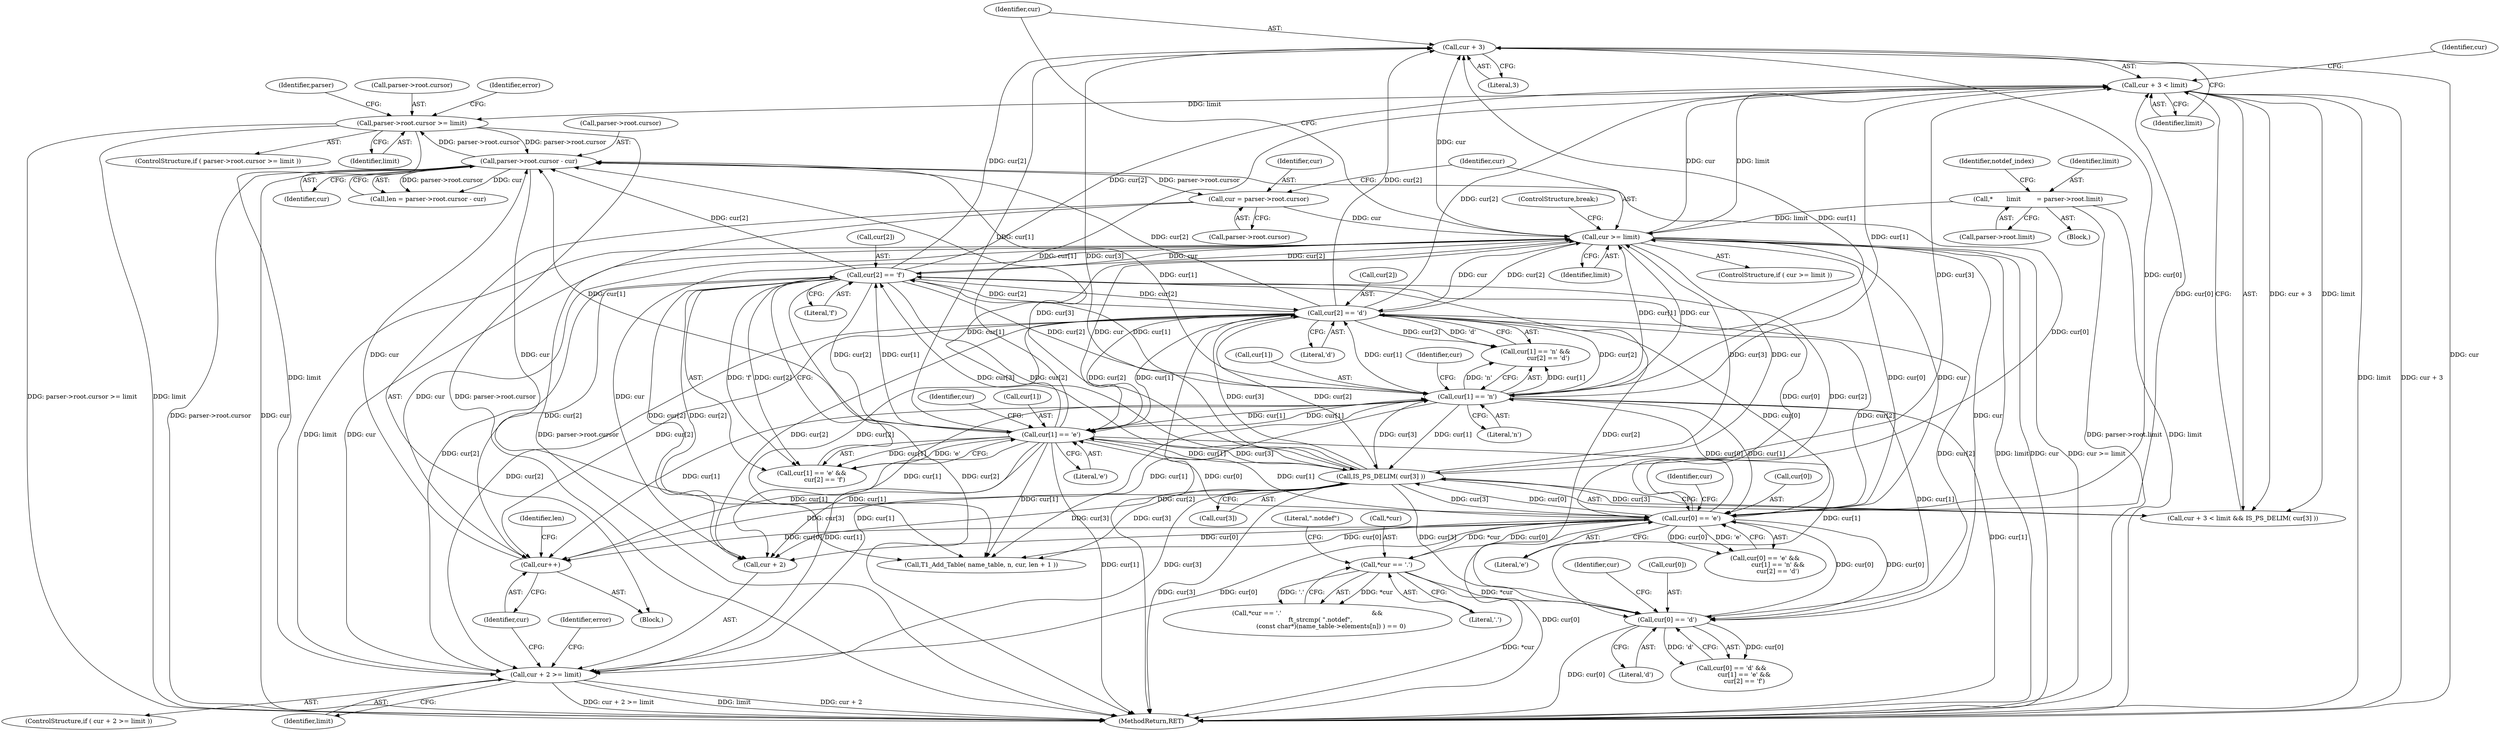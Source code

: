 digraph "0_savannah_73be9f9ab67842cfbec36ee99e8d2301434c84ca@pointer" {
"1000290" [label="(Call,cur + 3)"];
"1000283" [label="(Call,cur >= limit)"];
"1000312" [label="(Call,cur[2] == 'f')"];
"1000334" [label="(Call,cur[2] == 'd')"];
"1000329" [label="(Call,cur[1] == 'n')"];
"1000307" [label="(Call,cur[1] == 'e')"];
"1000294" [label="(Call,IS_PS_DELIM( cur[3] ))"];
"1000323" [label="(Call,cur[0] == 'e')"];
"1000424" [label="(Call,*cur == '.')"];
"1000301" [label="(Call,cur[0] == 'd')"];
"1000275" [label="(Call,cur = parser->root.cursor)"];
"1000379" [label="(Call,parser->root.cursor - cur)"];
"1000343" [label="(Call,parser->root.cursor >= limit)"];
"1000289" [label="(Call,cur + 3 < limit)"];
"1000375" [label="(Call,cur++)"];
"1000181" [label="(Call,*       limit        = parser->root.limit)"];
"1000364" [label="(Call,cur + 2 >= limit)"];
"1000293" [label="(Identifier,limit)"];
"1000322" [label="(Call,cur[0] == 'e' &&\n             cur[1] == 'n' &&\n             cur[2] == 'd')"];
"1000368" [label="(Identifier,limit)"];
"1000532" [label="(MethodReturn,RET)"];
"1000294" [label="(Call,IS_PS_DELIM( cur[3] ))"];
"1000335" [label="(Call,cur[2])"];
"1000291" [label="(Identifier,cur)"];
"1000306" [label="(Call,cur[1] == 'e' &&\n             cur[2] == 'f')"];
"1000309" [label="(Identifier,cur)"];
"1000181" [label="(Call,*       limit        = parser->root.limit)"];
"1000329" [label="(Call,cur[1] == 'n')"];
"1000192" [label="(Identifier,notdef_index)"];
"1000305" [label="(Literal,'d')"];
"1000330" [label="(Call,cur[1])"];
"1000324" [label="(Call,cur[0])"];
"1000301" [label="(Call,cur[0] == 'd')"];
"1000343" [label="(Call,parser->root.cursor >= limit)"];
"1000377" [label="(Call,len = parser->root.cursor - cur)"];
"1000276" [label="(Identifier,cur)"];
"1000430" [label="(Literal,\".notdef\")"];
"1000289" [label="(Call,cur + 3 < limit)"];
"1000403" [label="(Call,T1_Add_Table( name_table, n, cur, len + 1 ))"];
"1000270" [label="(Block,)"];
"1000380" [label="(Call,parser->root.cursor)"];
"1000385" [label="(Identifier,cur)"];
"1000285" [label="(Identifier,limit)"];
"1000290" [label="(Call,cur + 3)"];
"1000282" [label="(ControlStructure,if ( cur >= limit ))"];
"1000375" [label="(Call,cur++)"];
"1000424" [label="(Call,*cur == '.')"];
"1000342" [label="(ControlStructure,if ( parser->root.cursor >= limit ))"];
"1000288" [label="(Call,cur + 3 < limit && IS_PS_DELIM( cur[3] ))"];
"1000349" [label="(Identifier,limit)"];
"1000183" [label="(Call,parser->root.limit)"];
"1000182" [label="(Identifier,limit)"];
"1000379" [label="(Call,parser->root.cursor - cur)"];
"1000371" [label="(Identifier,error)"];
"1000331" [label="(Identifier,cur)"];
"1000313" [label="(Call,cur[2])"];
"1000277" [label="(Call,parser->root.cursor)"];
"1000363" [label="(ControlStructure,if ( cur + 2 >= limit ))"];
"1000311" [label="(Literal,'e')"];
"1000336" [label="(Identifier,cur)"];
"1000283" [label="(Call,cur >= limit)"];
"1000334" [label="(Call,cur[2] == 'd')"];
"1000323" [label="(Call,cur[0] == 'e')"];
"1000338" [label="(Literal,'d')"];
"1000275" [label="(Call,cur = parser->root.cursor)"];
"1000376" [label="(Identifier,cur)"];
"1000333" [label="(Literal,'n')"];
"1000314" [label="(Identifier,cur)"];
"1000344" [label="(Call,parser->root.cursor)"];
"1000292" [label="(Literal,3)"];
"1000295" [label="(Call,cur[3])"];
"1000316" [label="(Literal,'f')"];
"1000427" [label="(Literal,'.')"];
"1000425" [label="(Call,*cur)"];
"1000352" [label="(Identifier,error)"];
"1000296" [label="(Identifier,cur)"];
"1000423" [label="(Call,*cur == '.'                                              &&\n             ft_strcmp( \".notdef\",\n                        (const char*)(name_table->elements[n]) ) == 0)"];
"1000378" [label="(Identifier,len)"];
"1000327" [label="(Literal,'e')"];
"1000133" [label="(Block,)"];
"1000302" [label="(Call,cur[0])"];
"1000307" [label="(Call,cur[1] == 'e')"];
"1000286" [label="(ControlStructure,break;)"];
"1000365" [label="(Call,cur + 2)"];
"1000328" [label="(Call,cur[1] == 'n' &&\n             cur[2] == 'd')"];
"1000308" [label="(Call,cur[1])"];
"1000312" [label="(Call,cur[2] == 'f')"];
"1000284" [label="(Identifier,cur)"];
"1000364" [label="(Call,cur + 2 >= limit)"];
"1000300" [label="(Call,cur[0] == 'd' &&\n             cur[1] == 'e' &&\n             cur[2] == 'f')"];
"1000359" [label="(Identifier,parser)"];
"1000290" -> "1000289"  [label="AST: "];
"1000290" -> "1000292"  [label="CFG: "];
"1000291" -> "1000290"  [label="AST: "];
"1000292" -> "1000290"  [label="AST: "];
"1000293" -> "1000290"  [label="CFG: "];
"1000290" -> "1000532"  [label="DDG: cur"];
"1000283" -> "1000290"  [label="DDG: cur"];
"1000312" -> "1000290"  [label="DDG: cur[2]"];
"1000329" -> "1000290"  [label="DDG: cur[1]"];
"1000307" -> "1000290"  [label="DDG: cur[1]"];
"1000334" -> "1000290"  [label="DDG: cur[2]"];
"1000294" -> "1000290"  [label="DDG: cur[3]"];
"1000323" -> "1000290"  [label="DDG: cur[0]"];
"1000283" -> "1000282"  [label="AST: "];
"1000283" -> "1000285"  [label="CFG: "];
"1000284" -> "1000283"  [label="AST: "];
"1000285" -> "1000283"  [label="AST: "];
"1000286" -> "1000283"  [label="CFG: "];
"1000291" -> "1000283"  [label="CFG: "];
"1000283" -> "1000532"  [label="DDG: limit"];
"1000283" -> "1000532"  [label="DDG: cur"];
"1000283" -> "1000532"  [label="DDG: cur >= limit"];
"1000312" -> "1000283"  [label="DDG: cur[2]"];
"1000329" -> "1000283"  [label="DDG: cur[1]"];
"1000275" -> "1000283"  [label="DDG: cur"];
"1000307" -> "1000283"  [label="DDG: cur[1]"];
"1000334" -> "1000283"  [label="DDG: cur[2]"];
"1000294" -> "1000283"  [label="DDG: cur[3]"];
"1000323" -> "1000283"  [label="DDG: cur[0]"];
"1000181" -> "1000283"  [label="DDG: limit"];
"1000364" -> "1000283"  [label="DDG: limit"];
"1000283" -> "1000289"  [label="DDG: cur"];
"1000283" -> "1000289"  [label="DDG: limit"];
"1000283" -> "1000294"  [label="DDG: cur"];
"1000283" -> "1000301"  [label="DDG: cur"];
"1000283" -> "1000307"  [label="DDG: cur"];
"1000283" -> "1000312"  [label="DDG: cur"];
"1000283" -> "1000323"  [label="DDG: cur"];
"1000283" -> "1000329"  [label="DDG: cur"];
"1000283" -> "1000334"  [label="DDG: cur"];
"1000283" -> "1000364"  [label="DDG: cur"];
"1000283" -> "1000365"  [label="DDG: cur"];
"1000283" -> "1000375"  [label="DDG: cur"];
"1000312" -> "1000306"  [label="AST: "];
"1000312" -> "1000316"  [label="CFG: "];
"1000313" -> "1000312"  [label="AST: "];
"1000316" -> "1000312"  [label="AST: "];
"1000306" -> "1000312"  [label="CFG: "];
"1000312" -> "1000532"  [label="DDG: cur[2]"];
"1000312" -> "1000289"  [label="DDG: cur[2]"];
"1000312" -> "1000294"  [label="DDG: cur[2]"];
"1000312" -> "1000301"  [label="DDG: cur[2]"];
"1000312" -> "1000307"  [label="DDG: cur[2]"];
"1000312" -> "1000306"  [label="DDG: cur[2]"];
"1000312" -> "1000306"  [label="DDG: 'f'"];
"1000334" -> "1000312"  [label="DDG: cur[2]"];
"1000329" -> "1000312"  [label="DDG: cur[1]"];
"1000307" -> "1000312"  [label="DDG: cur[1]"];
"1000294" -> "1000312"  [label="DDG: cur[3]"];
"1000323" -> "1000312"  [label="DDG: cur[0]"];
"1000312" -> "1000323"  [label="DDG: cur[2]"];
"1000312" -> "1000329"  [label="DDG: cur[2]"];
"1000312" -> "1000334"  [label="DDG: cur[2]"];
"1000312" -> "1000364"  [label="DDG: cur[2]"];
"1000312" -> "1000365"  [label="DDG: cur[2]"];
"1000312" -> "1000375"  [label="DDG: cur[2]"];
"1000312" -> "1000379"  [label="DDG: cur[2]"];
"1000312" -> "1000403"  [label="DDG: cur[2]"];
"1000334" -> "1000328"  [label="AST: "];
"1000334" -> "1000338"  [label="CFG: "];
"1000335" -> "1000334"  [label="AST: "];
"1000338" -> "1000334"  [label="AST: "];
"1000328" -> "1000334"  [label="CFG: "];
"1000334" -> "1000532"  [label="DDG: cur[2]"];
"1000334" -> "1000289"  [label="DDG: cur[2]"];
"1000334" -> "1000294"  [label="DDG: cur[2]"];
"1000334" -> "1000301"  [label="DDG: cur[2]"];
"1000334" -> "1000307"  [label="DDG: cur[2]"];
"1000334" -> "1000323"  [label="DDG: cur[2]"];
"1000334" -> "1000329"  [label="DDG: cur[2]"];
"1000334" -> "1000328"  [label="DDG: cur[2]"];
"1000334" -> "1000328"  [label="DDG: 'd'"];
"1000329" -> "1000334"  [label="DDG: cur[1]"];
"1000307" -> "1000334"  [label="DDG: cur[1]"];
"1000294" -> "1000334"  [label="DDG: cur[3]"];
"1000323" -> "1000334"  [label="DDG: cur[0]"];
"1000334" -> "1000364"  [label="DDG: cur[2]"];
"1000334" -> "1000365"  [label="DDG: cur[2]"];
"1000334" -> "1000375"  [label="DDG: cur[2]"];
"1000334" -> "1000379"  [label="DDG: cur[2]"];
"1000334" -> "1000403"  [label="DDG: cur[2]"];
"1000329" -> "1000328"  [label="AST: "];
"1000329" -> "1000333"  [label="CFG: "];
"1000330" -> "1000329"  [label="AST: "];
"1000333" -> "1000329"  [label="AST: "];
"1000336" -> "1000329"  [label="CFG: "];
"1000328" -> "1000329"  [label="CFG: "];
"1000329" -> "1000532"  [label="DDG: cur[1]"];
"1000329" -> "1000289"  [label="DDG: cur[1]"];
"1000329" -> "1000294"  [label="DDG: cur[1]"];
"1000329" -> "1000301"  [label="DDG: cur[1]"];
"1000329" -> "1000307"  [label="DDG: cur[1]"];
"1000329" -> "1000323"  [label="DDG: cur[1]"];
"1000329" -> "1000328"  [label="DDG: cur[1]"];
"1000329" -> "1000328"  [label="DDG: 'n'"];
"1000307" -> "1000329"  [label="DDG: cur[1]"];
"1000294" -> "1000329"  [label="DDG: cur[3]"];
"1000323" -> "1000329"  [label="DDG: cur[0]"];
"1000329" -> "1000364"  [label="DDG: cur[1]"];
"1000329" -> "1000365"  [label="DDG: cur[1]"];
"1000329" -> "1000375"  [label="DDG: cur[1]"];
"1000329" -> "1000379"  [label="DDG: cur[1]"];
"1000329" -> "1000403"  [label="DDG: cur[1]"];
"1000307" -> "1000306"  [label="AST: "];
"1000307" -> "1000311"  [label="CFG: "];
"1000308" -> "1000307"  [label="AST: "];
"1000311" -> "1000307"  [label="AST: "];
"1000314" -> "1000307"  [label="CFG: "];
"1000306" -> "1000307"  [label="CFG: "];
"1000307" -> "1000532"  [label="DDG: cur[1]"];
"1000307" -> "1000289"  [label="DDG: cur[1]"];
"1000307" -> "1000294"  [label="DDG: cur[1]"];
"1000307" -> "1000301"  [label="DDG: cur[1]"];
"1000307" -> "1000306"  [label="DDG: cur[1]"];
"1000307" -> "1000306"  [label="DDG: 'e'"];
"1000294" -> "1000307"  [label="DDG: cur[3]"];
"1000323" -> "1000307"  [label="DDG: cur[0]"];
"1000307" -> "1000323"  [label="DDG: cur[1]"];
"1000307" -> "1000364"  [label="DDG: cur[1]"];
"1000307" -> "1000365"  [label="DDG: cur[1]"];
"1000307" -> "1000375"  [label="DDG: cur[1]"];
"1000307" -> "1000379"  [label="DDG: cur[1]"];
"1000307" -> "1000403"  [label="DDG: cur[1]"];
"1000294" -> "1000288"  [label="AST: "];
"1000294" -> "1000295"  [label="CFG: "];
"1000295" -> "1000294"  [label="AST: "];
"1000288" -> "1000294"  [label="CFG: "];
"1000294" -> "1000532"  [label="DDG: cur[3]"];
"1000294" -> "1000289"  [label="DDG: cur[3]"];
"1000294" -> "1000288"  [label="DDG: cur[3]"];
"1000323" -> "1000294"  [label="DDG: cur[0]"];
"1000294" -> "1000301"  [label="DDG: cur[3]"];
"1000294" -> "1000323"  [label="DDG: cur[3]"];
"1000294" -> "1000364"  [label="DDG: cur[3]"];
"1000294" -> "1000365"  [label="DDG: cur[3]"];
"1000294" -> "1000375"  [label="DDG: cur[3]"];
"1000294" -> "1000379"  [label="DDG: cur[3]"];
"1000294" -> "1000403"  [label="DDG: cur[3]"];
"1000323" -> "1000322"  [label="AST: "];
"1000323" -> "1000327"  [label="CFG: "];
"1000324" -> "1000323"  [label="AST: "];
"1000327" -> "1000323"  [label="AST: "];
"1000331" -> "1000323"  [label="CFG: "];
"1000322" -> "1000323"  [label="CFG: "];
"1000323" -> "1000532"  [label="DDG: cur[0]"];
"1000323" -> "1000289"  [label="DDG: cur[0]"];
"1000323" -> "1000301"  [label="DDG: cur[0]"];
"1000323" -> "1000322"  [label="DDG: cur[0]"];
"1000323" -> "1000322"  [label="DDG: 'e'"];
"1000424" -> "1000323"  [label="DDG: *cur"];
"1000301" -> "1000323"  [label="DDG: cur[0]"];
"1000323" -> "1000364"  [label="DDG: cur[0]"];
"1000323" -> "1000365"  [label="DDG: cur[0]"];
"1000323" -> "1000375"  [label="DDG: cur[0]"];
"1000323" -> "1000379"  [label="DDG: cur[0]"];
"1000323" -> "1000403"  [label="DDG: cur[0]"];
"1000323" -> "1000424"  [label="DDG: cur[0]"];
"1000424" -> "1000423"  [label="AST: "];
"1000424" -> "1000427"  [label="CFG: "];
"1000425" -> "1000424"  [label="AST: "];
"1000427" -> "1000424"  [label="AST: "];
"1000430" -> "1000424"  [label="CFG: "];
"1000423" -> "1000424"  [label="CFG: "];
"1000424" -> "1000532"  [label="DDG: *cur"];
"1000424" -> "1000301"  [label="DDG: *cur"];
"1000424" -> "1000423"  [label="DDG: *cur"];
"1000424" -> "1000423"  [label="DDG: '.'"];
"1000301" -> "1000300"  [label="AST: "];
"1000301" -> "1000305"  [label="CFG: "];
"1000302" -> "1000301"  [label="AST: "];
"1000305" -> "1000301"  [label="AST: "];
"1000309" -> "1000301"  [label="CFG: "];
"1000300" -> "1000301"  [label="CFG: "];
"1000301" -> "1000532"  [label="DDG: cur[0]"];
"1000301" -> "1000300"  [label="DDG: cur[0]"];
"1000301" -> "1000300"  [label="DDG: 'd'"];
"1000275" -> "1000270"  [label="AST: "];
"1000275" -> "1000277"  [label="CFG: "];
"1000276" -> "1000275"  [label="AST: "];
"1000277" -> "1000275"  [label="AST: "];
"1000284" -> "1000275"  [label="CFG: "];
"1000275" -> "1000532"  [label="DDG: parser->root.cursor"];
"1000379" -> "1000275"  [label="DDG: parser->root.cursor"];
"1000379" -> "1000377"  [label="AST: "];
"1000379" -> "1000385"  [label="CFG: "];
"1000380" -> "1000379"  [label="AST: "];
"1000385" -> "1000379"  [label="AST: "];
"1000377" -> "1000379"  [label="CFG: "];
"1000379" -> "1000532"  [label="DDG: parser->root.cursor"];
"1000379" -> "1000532"  [label="DDG: cur"];
"1000379" -> "1000343"  [label="DDG: parser->root.cursor"];
"1000379" -> "1000377"  [label="DDG: parser->root.cursor"];
"1000379" -> "1000377"  [label="DDG: cur"];
"1000343" -> "1000379"  [label="DDG: parser->root.cursor"];
"1000375" -> "1000379"  [label="DDG: cur"];
"1000379" -> "1000403"  [label="DDG: cur"];
"1000343" -> "1000342"  [label="AST: "];
"1000343" -> "1000349"  [label="CFG: "];
"1000344" -> "1000343"  [label="AST: "];
"1000349" -> "1000343"  [label="AST: "];
"1000352" -> "1000343"  [label="CFG: "];
"1000359" -> "1000343"  [label="CFG: "];
"1000343" -> "1000532"  [label="DDG: limit"];
"1000343" -> "1000532"  [label="DDG: parser->root.cursor"];
"1000343" -> "1000532"  [label="DDG: parser->root.cursor >= limit"];
"1000289" -> "1000343"  [label="DDG: limit"];
"1000343" -> "1000364"  [label="DDG: limit"];
"1000289" -> "1000288"  [label="AST: "];
"1000289" -> "1000293"  [label="CFG: "];
"1000293" -> "1000289"  [label="AST: "];
"1000296" -> "1000289"  [label="CFG: "];
"1000288" -> "1000289"  [label="CFG: "];
"1000289" -> "1000532"  [label="DDG: cur + 3"];
"1000289" -> "1000532"  [label="DDG: limit"];
"1000289" -> "1000288"  [label="DDG: cur + 3"];
"1000289" -> "1000288"  [label="DDG: limit"];
"1000375" -> "1000270"  [label="AST: "];
"1000375" -> "1000376"  [label="CFG: "];
"1000376" -> "1000375"  [label="AST: "];
"1000378" -> "1000375"  [label="CFG: "];
"1000181" -> "1000133"  [label="AST: "];
"1000181" -> "1000183"  [label="CFG: "];
"1000182" -> "1000181"  [label="AST: "];
"1000183" -> "1000181"  [label="AST: "];
"1000192" -> "1000181"  [label="CFG: "];
"1000181" -> "1000532"  [label="DDG: limit"];
"1000181" -> "1000532"  [label="DDG: parser->root.limit"];
"1000364" -> "1000363"  [label="AST: "];
"1000364" -> "1000368"  [label="CFG: "];
"1000365" -> "1000364"  [label="AST: "];
"1000368" -> "1000364"  [label="AST: "];
"1000371" -> "1000364"  [label="CFG: "];
"1000376" -> "1000364"  [label="CFG: "];
"1000364" -> "1000532"  [label="DDG: cur + 2"];
"1000364" -> "1000532"  [label="DDG: cur + 2 >= limit"];
"1000364" -> "1000532"  [label="DDG: limit"];
}
